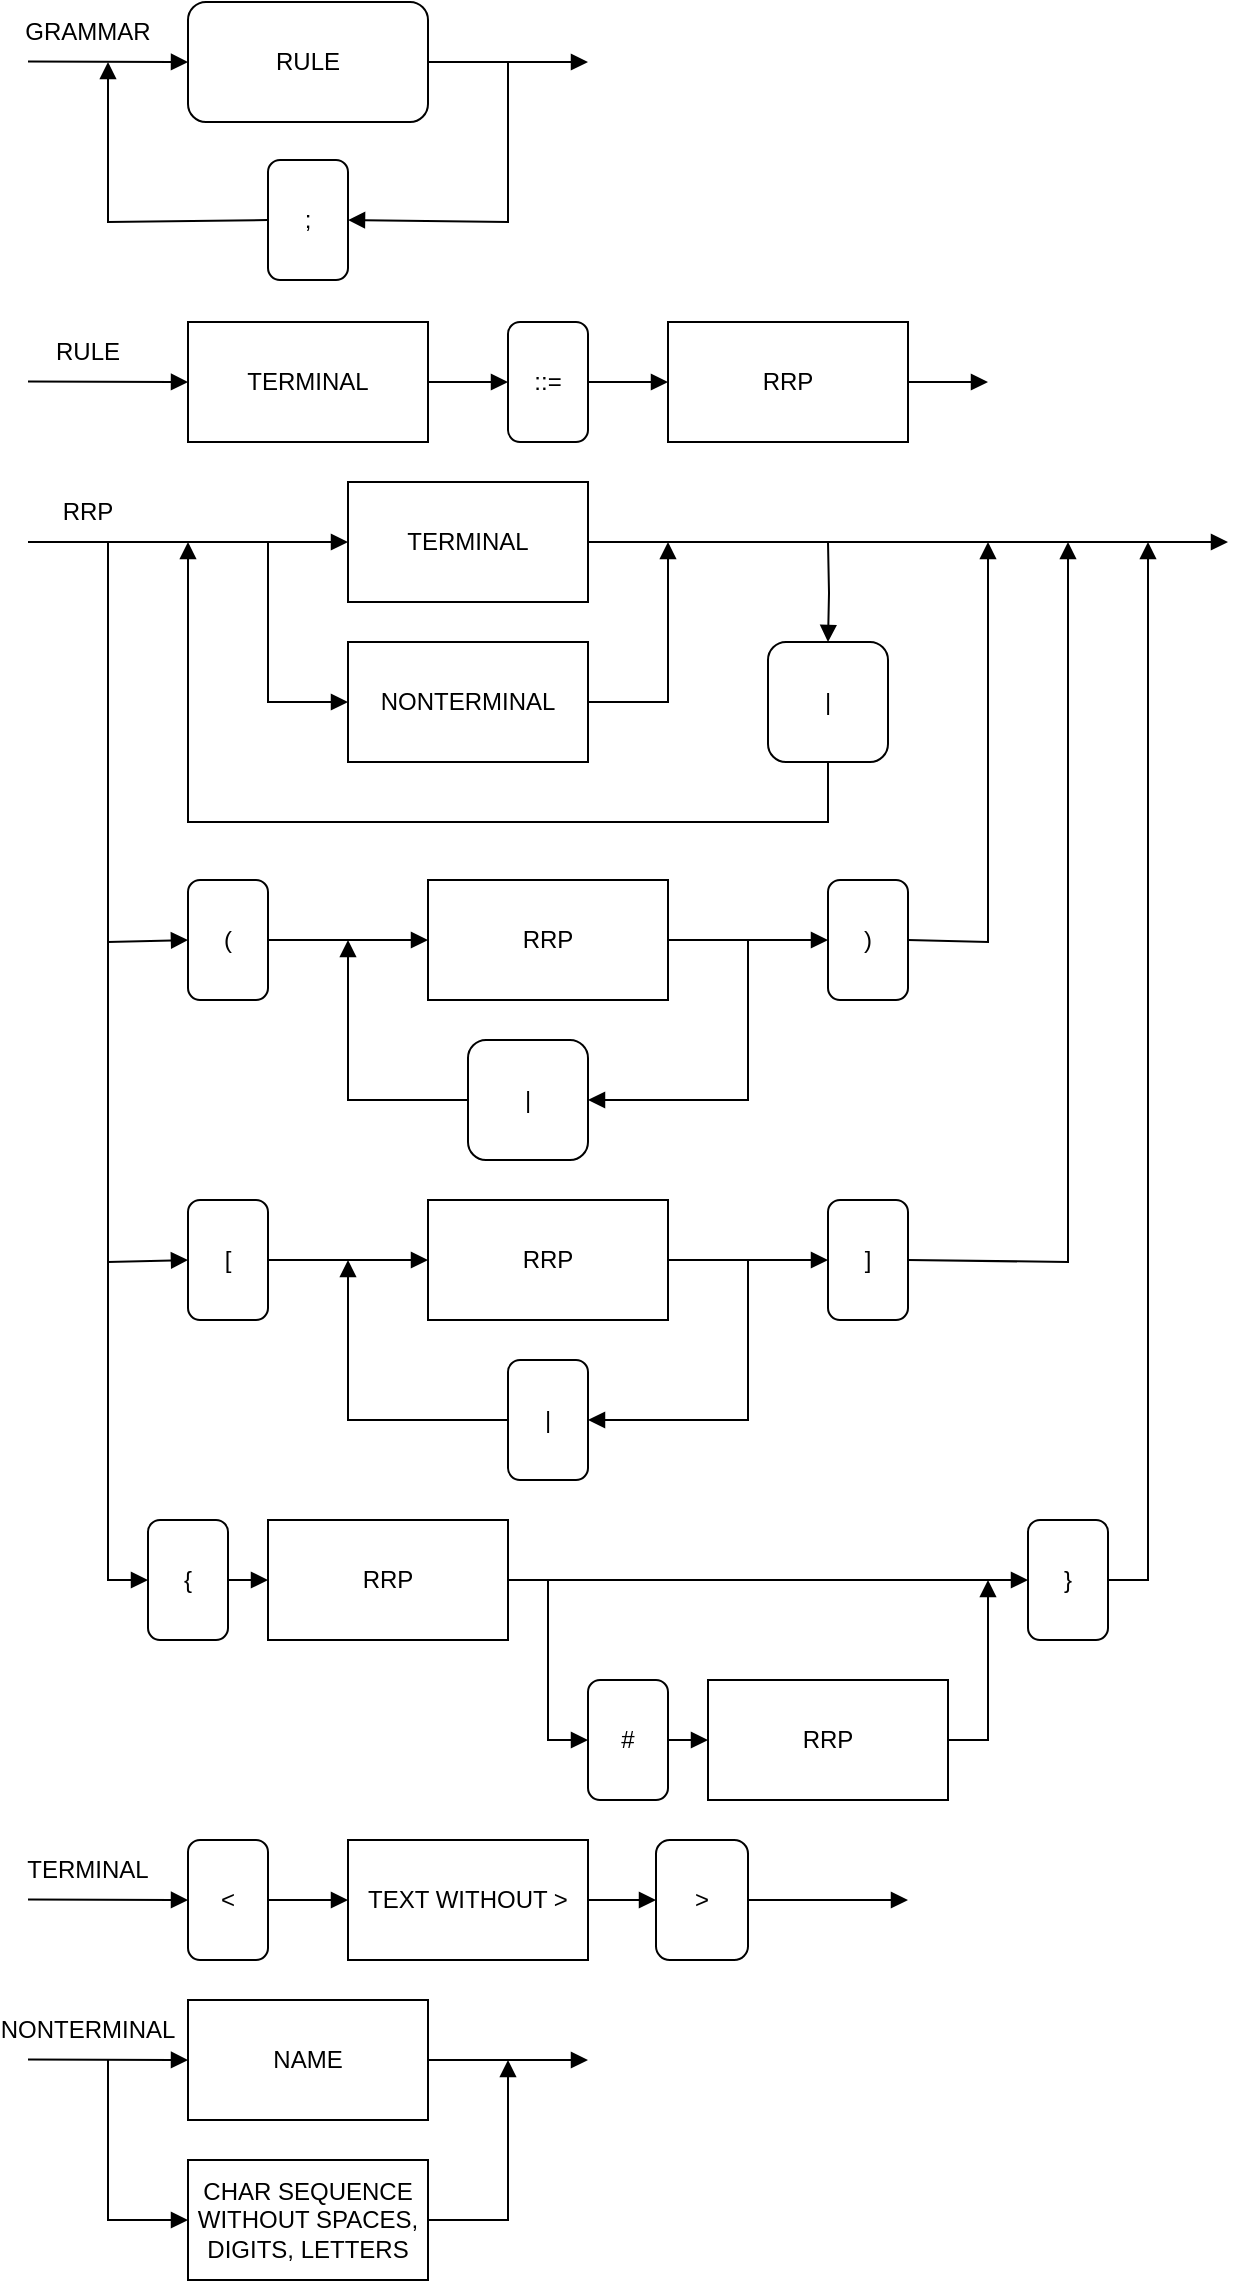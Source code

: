 <mxfile version="20.8.20" type="github">
  <diagram name="Страница 1" id="qNhFqZVVRsYE3jFUORQy">
    <mxGraphModel dx="1434" dy="788" grid="1" gridSize="10" guides="1" tooltips="1" connect="1" arrows="1" fold="1" page="1" pageScale="1" pageWidth="827" pageHeight="1169" math="0" shadow="0">
      <root>
        <mxCell id="0" />
        <mxCell id="1" parent="0" />
        <mxCell id="5MP9on7kLRXi6ePTYMJ1-1" value="RULE" style="rounded=1;whiteSpace=wrap;html=1;fillColor=none;" parent="1" vertex="1">
          <mxGeometry x="120" y="170" width="120" height="60" as="geometry" />
        </mxCell>
        <mxCell id="5MP9on7kLRXi6ePTYMJ1-2" value=";" style="rounded=1;whiteSpace=wrap;html=1;fillColor=none;" parent="1" vertex="1">
          <mxGeometry x="160" y="249" width="40" height="60" as="geometry" />
        </mxCell>
        <mxCell id="5MP9on7kLRXi6ePTYMJ1-4" value="" style="endArrow=block;endFill=1;html=1;rounded=0;" parent="1" edge="1">
          <mxGeometry width="160" relative="1" as="geometry">
            <mxPoint x="240" y="200" as="sourcePoint" />
            <mxPoint x="320" y="200" as="targetPoint" />
          </mxGeometry>
        </mxCell>
        <mxCell id="5MP9on7kLRXi6ePTYMJ1-6" value="" style="endArrow=block;endFill=1;html=1;rounded=0;entryX=0;entryY=0.5;entryDx=0;entryDy=0;" parent="1" target="5MP9on7kLRXi6ePTYMJ1-1" edge="1">
          <mxGeometry width="160" relative="1" as="geometry">
            <mxPoint x="40" y="199.71" as="sourcePoint" />
            <mxPoint x="120" y="200" as="targetPoint" />
          </mxGeometry>
        </mxCell>
        <mxCell id="5MP9on7kLRXi6ePTYMJ1-7" value="" style="endArrow=block;endFill=1;html=1;rounded=0;entryX=1;entryY=0.5;entryDx=0;entryDy=0;" parent="1" target="5MP9on7kLRXi6ePTYMJ1-2" edge="1">
          <mxGeometry width="160" relative="1" as="geometry">
            <mxPoint x="280" y="200" as="sourcePoint" />
            <mxPoint x="200" y="280.0" as="targetPoint" />
            <Array as="points">
              <mxPoint x="280" y="280" />
            </Array>
          </mxGeometry>
        </mxCell>
        <mxCell id="5MP9on7kLRXi6ePTYMJ1-8" value="" style="endArrow=block;endFill=1;html=1;rounded=0;exitX=0;exitY=0.5;exitDx=0;exitDy=0;" parent="1" source="5MP9on7kLRXi6ePTYMJ1-2" edge="1">
          <mxGeometry width="160" relative="1" as="geometry">
            <mxPoint x="160" y="280.0" as="sourcePoint" />
            <mxPoint x="80" y="200" as="targetPoint" />
            <Array as="points">
              <mxPoint x="80" y="280" />
            </Array>
          </mxGeometry>
        </mxCell>
        <mxCell id="5MP9on7kLRXi6ePTYMJ1-10" value="GRAMMAR" style="text;html=1;strokeColor=none;fillColor=none;align=center;verticalAlign=middle;whiteSpace=wrap;rounded=0;" parent="1" vertex="1">
          <mxGeometry x="40" y="170" width="60" height="30" as="geometry" />
        </mxCell>
        <mxCell id="5MP9on7kLRXi6ePTYMJ1-11" value="TERMINAL" style="rounded=0;whiteSpace=wrap;html=1;fillColor=none;" parent="1" vertex="1">
          <mxGeometry x="120" y="330" width="120" height="60" as="geometry" />
        </mxCell>
        <mxCell id="5MP9on7kLRXi6ePTYMJ1-14" value="" style="endArrow=block;endFill=1;html=1;rounded=0;entryX=0;entryY=0.5;entryDx=0;entryDy=0;" parent="1" target="5MP9on7kLRXi6ePTYMJ1-11" edge="1">
          <mxGeometry width="160" relative="1" as="geometry">
            <mxPoint x="40" y="359.71" as="sourcePoint" />
            <mxPoint x="120" y="360" as="targetPoint" />
          </mxGeometry>
        </mxCell>
        <mxCell id="5MP9on7kLRXi6ePTYMJ1-17" value="RULE" style="text;html=1;strokeColor=none;fillColor=none;align=center;verticalAlign=middle;whiteSpace=wrap;rounded=0;" parent="1" vertex="1">
          <mxGeometry x="40" y="330" width="60" height="30" as="geometry" />
        </mxCell>
        <mxCell id="5MP9on7kLRXi6ePTYMJ1-27" value="" style="edgeStyle=orthogonalEdgeStyle;rounded=0;orthogonalLoop=1;jettySize=auto;html=1;endArrow=block;endFill=1;" parent="1" source="5MP9on7kLRXi6ePTYMJ1-21" target="5MP9on7kLRXi6ePTYMJ1-24" edge="1">
          <mxGeometry relative="1" as="geometry" />
        </mxCell>
        <mxCell id="5MP9on7kLRXi6ePTYMJ1-21" value="::=" style="rounded=1;whiteSpace=wrap;html=1;fillColor=none;" parent="1" vertex="1">
          <mxGeometry x="280" y="330" width="40" height="60" as="geometry" />
        </mxCell>
        <mxCell id="5MP9on7kLRXi6ePTYMJ1-22" value="" style="endArrow=block;endFill=1;html=1;rounded=0;exitX=1;exitY=0.5;exitDx=0;exitDy=0;" parent="1" source="5MP9on7kLRXi6ePTYMJ1-11" target="5MP9on7kLRXi6ePTYMJ1-21" edge="1">
          <mxGeometry width="160" relative="1" as="geometry">
            <mxPoint x="250" y="170" as="sourcePoint" />
            <mxPoint x="330" y="170" as="targetPoint" />
          </mxGeometry>
        </mxCell>
        <mxCell id="5MP9on7kLRXi6ePTYMJ1-24" value="RRP" style="rounded=0;whiteSpace=wrap;html=1;fillColor=none;" parent="1" vertex="1">
          <mxGeometry x="360" y="330" width="120" height="60" as="geometry" />
        </mxCell>
        <mxCell id="5MP9on7kLRXi6ePTYMJ1-28" value="" style="edgeStyle=orthogonalEdgeStyle;rounded=0;orthogonalLoop=1;jettySize=auto;html=1;endArrow=block;endFill=1;exitX=1;exitY=0.5;exitDx=0;exitDy=0;" parent="1" source="5MP9on7kLRXi6ePTYMJ1-24" edge="1">
          <mxGeometry relative="1" as="geometry">
            <mxPoint x="410" y="370" as="sourcePoint" />
            <mxPoint x="520" y="360" as="targetPoint" />
          </mxGeometry>
        </mxCell>
        <mxCell id="5MP9on7kLRXi6ePTYMJ1-29" value="TERMINAL" style="rounded=0;whiteSpace=wrap;html=1;fillColor=none;" parent="1" vertex="1">
          <mxGeometry x="200" y="410" width="120" height="60" as="geometry" />
        </mxCell>
        <mxCell id="5MP9on7kLRXi6ePTYMJ1-30" value="" style="endArrow=block;endFill=1;html=1;rounded=0;entryX=0;entryY=0.5;entryDx=0;entryDy=0;" parent="1" target="5MP9on7kLRXi6ePTYMJ1-29" edge="1">
          <mxGeometry width="160" relative="1" as="geometry">
            <mxPoint x="40" y="440" as="sourcePoint" />
            <mxPoint x="160" y="440" as="targetPoint" />
          </mxGeometry>
        </mxCell>
        <mxCell id="5MP9on7kLRXi6ePTYMJ1-31" value="RRP" style="text;html=1;strokeColor=none;fillColor=none;align=center;verticalAlign=middle;whiteSpace=wrap;rounded=0;" parent="1" vertex="1">
          <mxGeometry x="40" y="410" width="60" height="30" as="geometry" />
        </mxCell>
        <mxCell id="5MP9on7kLRXi6ePTYMJ1-33" value="NONTERMINAL" style="rounded=0;whiteSpace=wrap;html=1;fillColor=none;" parent="1" vertex="1">
          <mxGeometry x="200" y="490" width="120" height="60" as="geometry" />
        </mxCell>
        <mxCell id="5MP9on7kLRXi6ePTYMJ1-34" value="" style="endArrow=block;endFill=1;html=1;rounded=0;entryX=0;entryY=0.5;entryDx=0;entryDy=0;" parent="1" target="5MP9on7kLRXi6ePTYMJ1-33" edge="1">
          <mxGeometry width="160" relative="1" as="geometry">
            <mxPoint x="160" y="440" as="sourcePoint" />
            <mxPoint x="210" y="450" as="targetPoint" />
            <Array as="points">
              <mxPoint x="160" y="520" />
            </Array>
          </mxGeometry>
        </mxCell>
        <mxCell id="5MP9on7kLRXi6ePTYMJ1-38" value="" style="endArrow=block;endFill=1;html=1;rounded=0;exitX=1;exitY=0.5;exitDx=0;exitDy=0;" parent="1" source="5MP9on7kLRXi6ePTYMJ1-29" edge="1">
          <mxGeometry width="160" relative="1" as="geometry">
            <mxPoint x="414" y="440" as="sourcePoint" />
            <mxPoint x="640" y="440" as="targetPoint" />
          </mxGeometry>
        </mxCell>
        <mxCell id="5MP9on7kLRXi6ePTYMJ1-40" value="" style="endArrow=block;endFill=1;html=1;rounded=0;entryX=0;entryY=0.5;entryDx=0;entryDy=0;" parent="1" target="5MP9on7kLRXi6ePTYMJ1-76" edge="1">
          <mxGeometry width="160" relative="1" as="geometry">
            <mxPoint x="80" y="440" as="sourcePoint" />
            <mxPoint x="130" y="600" as="targetPoint" />
            <Array as="points">
              <mxPoint x="80" y="640" />
            </Array>
          </mxGeometry>
        </mxCell>
        <mxCell id="5MP9on7kLRXi6ePTYMJ1-41" value="RRP" style="rounded=0;whiteSpace=wrap;html=1;fillColor=none;" parent="1" vertex="1">
          <mxGeometry x="240" y="609" width="120" height="60" as="geometry" />
        </mxCell>
        <mxCell id="5MP9on7kLRXi6ePTYMJ1-42" value="" style="endArrow=block;endFill=1;html=1;rounded=0;exitX=1;exitY=0.5;exitDx=0;exitDy=0;" parent="1" source="5MP9on7kLRXi6ePTYMJ1-77" edge="1">
          <mxGeometry width="160" relative="1" as="geometry">
            <mxPoint x="540" y="600" as="sourcePoint" />
            <mxPoint x="520" y="440" as="targetPoint" />
            <Array as="points">
              <mxPoint x="520" y="640" />
            </Array>
          </mxGeometry>
        </mxCell>
        <mxCell id="5MP9on7kLRXi6ePTYMJ1-43" value="" style="endArrow=block;endFill=1;html=1;rounded=0;entryX=1;entryY=0.5;entryDx=0;entryDy=0;exitX=1;exitY=0.5;exitDx=0;exitDy=0;" parent="1" source="5MP9on7kLRXi6ePTYMJ1-41" target="5MP9on7kLRXi6ePTYMJ1-44" edge="1">
          <mxGeometry width="160" relative="1" as="geometry">
            <mxPoint x="540" y="639" as="sourcePoint" />
            <mxPoint x="410" y="439" as="targetPoint" />
            <Array as="points">
              <mxPoint x="400" y="639" />
              <mxPoint x="400" y="719" />
            </Array>
          </mxGeometry>
        </mxCell>
        <mxCell id="5MP9on7kLRXi6ePTYMJ1-44" value="|" style="rounded=1;whiteSpace=wrap;html=1;fillColor=none;" parent="1" vertex="1">
          <mxGeometry x="260" y="689" width="60" height="60" as="geometry" />
        </mxCell>
        <mxCell id="5MP9on7kLRXi6ePTYMJ1-46" value="" style="endArrow=block;endFill=1;html=1;rounded=0;exitX=0;exitY=0.5;exitDx=0;exitDy=0;" parent="1" source="5MP9on7kLRXi6ePTYMJ1-44" edge="1">
          <mxGeometry width="160" relative="1" as="geometry">
            <mxPoint x="170" y="439" as="sourcePoint" />
            <mxPoint x="200" y="639" as="targetPoint" />
            <Array as="points">
              <mxPoint x="200" y="719" />
            </Array>
          </mxGeometry>
        </mxCell>
        <mxCell id="5MP9on7kLRXi6ePTYMJ1-47" value="" style="endArrow=block;endFill=1;html=1;rounded=0;entryX=0;entryY=0.5;entryDx=0;entryDy=0;" parent="1" target="5MP9on7kLRXi6ePTYMJ1-48" edge="1">
          <mxGeometry width="160" relative="1" as="geometry">
            <mxPoint x="80" y="440" as="sourcePoint" />
            <mxPoint x="120" y="800" as="targetPoint" />
            <Array as="points">
              <mxPoint x="80" y="800" />
            </Array>
          </mxGeometry>
        </mxCell>
        <mxCell id="5MP9on7kLRXi6ePTYMJ1-48" value="[" style="rounded=1;whiteSpace=wrap;html=1;fillColor=none;" parent="1" vertex="1">
          <mxGeometry x="120" y="769" width="40" height="60" as="geometry" />
        </mxCell>
        <mxCell id="5MP9on7kLRXi6ePTYMJ1-49" value="RRP" style="rounded=0;whiteSpace=wrap;html=1;fillColor=none;" parent="1" vertex="1">
          <mxGeometry x="240" y="769" width="120" height="60" as="geometry" />
        </mxCell>
        <mxCell id="5MP9on7kLRXi6ePTYMJ1-54" value="" style="endArrow=block;endFill=1;html=1;rounded=0;entryX=0;entryY=0.5;entryDx=0;entryDy=0;exitX=1;exitY=0.5;exitDx=0;exitDy=0;" parent="1" source="5MP9on7kLRXi6ePTYMJ1-48" target="5MP9on7kLRXi6ePTYMJ1-49" edge="1">
          <mxGeometry width="160" relative="1" as="geometry">
            <mxPoint x="240" y="799" as="sourcePoint" />
            <mxPoint x="280" y="798.71" as="targetPoint" />
          </mxGeometry>
        </mxCell>
        <mxCell id="5MP9on7kLRXi6ePTYMJ1-55" value="]" style="rounded=1;whiteSpace=wrap;html=1;fillColor=none;" parent="1" vertex="1">
          <mxGeometry x="440" y="769" width="40" height="60" as="geometry" />
        </mxCell>
        <mxCell id="5MP9on7kLRXi6ePTYMJ1-56" value="" style="endArrow=block;endFill=1;html=1;rounded=0;entryX=0;entryY=0.5;entryDx=0;entryDy=0;exitX=1;exitY=0.5;exitDx=0;exitDy=0;" parent="1" source="5MP9on7kLRXi6ePTYMJ1-49" target="5MP9on7kLRXi6ePTYMJ1-55" edge="1">
          <mxGeometry width="160" relative="1" as="geometry">
            <mxPoint x="400" y="799" as="sourcePoint" />
            <mxPoint x="440" y="798.71" as="targetPoint" />
          </mxGeometry>
        </mxCell>
        <mxCell id="5MP9on7kLRXi6ePTYMJ1-57" value="|" style="rounded=1;whiteSpace=wrap;html=1;fillColor=none;" parent="1" vertex="1">
          <mxGeometry x="280" y="849" width="40" height="60" as="geometry" />
        </mxCell>
        <mxCell id="5MP9on7kLRXi6ePTYMJ1-58" value="" style="endArrow=block;endFill=1;html=1;rounded=0;exitX=0;exitY=0.5;exitDx=0;exitDy=0;" parent="1" edge="1">
          <mxGeometry width="160" relative="1" as="geometry">
            <mxPoint x="280" y="879" as="sourcePoint" />
            <mxPoint x="200" y="799" as="targetPoint" />
            <Array as="points">
              <mxPoint x="200" y="879" />
            </Array>
          </mxGeometry>
        </mxCell>
        <mxCell id="5MP9on7kLRXi6ePTYMJ1-59" value="" style="endArrow=block;endFill=1;html=1;rounded=0;entryX=1;entryY=0.5;entryDx=0;entryDy=0;" parent="1" target="5MP9on7kLRXi6ePTYMJ1-57" edge="1">
          <mxGeometry width="160" relative="1" as="geometry">
            <mxPoint x="400" y="799" as="sourcePoint" />
            <mxPoint x="270" y="809" as="targetPoint" />
            <Array as="points">
              <mxPoint x="400" y="879" />
            </Array>
          </mxGeometry>
        </mxCell>
        <mxCell id="5MP9on7kLRXi6ePTYMJ1-60" value="" style="endArrow=block;endFill=1;html=1;rounded=0;exitX=1;exitY=0.5;exitDx=0;exitDy=0;" parent="1" source="5MP9on7kLRXi6ePTYMJ1-55" edge="1">
          <mxGeometry width="160" relative="1" as="geometry">
            <mxPoint x="560" y="799.71" as="sourcePoint" />
            <mxPoint x="560" y="440" as="targetPoint" />
            <Array as="points">
              <mxPoint x="560" y="800" />
            </Array>
          </mxGeometry>
        </mxCell>
        <mxCell id="5MP9on7kLRXi6ePTYMJ1-61" value="" style="endArrow=block;endFill=1;html=1;rounded=0;exitX=1;exitY=0.5;exitDx=0;exitDy=0;" parent="1" source="5MP9on7kLRXi6ePTYMJ1-33" edge="1">
          <mxGeometry width="160" relative="1" as="geometry">
            <mxPoint x="170" y="450" as="sourcePoint" />
            <mxPoint x="360" y="440" as="targetPoint" />
            <Array as="points">
              <mxPoint x="360" y="520" />
            </Array>
          </mxGeometry>
        </mxCell>
        <mxCell id="5MP9on7kLRXi6ePTYMJ1-62" value="" style="endArrow=block;endFill=1;html=1;rounded=0;entryX=0;entryY=0.5;entryDx=0;entryDy=0;" parent="1" target="5MP9on7kLRXi6ePTYMJ1-63" edge="1">
          <mxGeometry width="160" relative="1" as="geometry">
            <mxPoint x="80" y="440" as="sourcePoint" />
            <mxPoint x="100" y="920" as="targetPoint" />
            <Array as="points">
              <mxPoint x="80" y="959" />
            </Array>
          </mxGeometry>
        </mxCell>
        <mxCell id="5MP9on7kLRXi6ePTYMJ1-63" value="{" style="rounded=1;whiteSpace=wrap;html=1;fillColor=none;" parent="1" vertex="1">
          <mxGeometry x="100" y="929" width="40" height="60" as="geometry" />
        </mxCell>
        <mxCell id="5MP9on7kLRXi6ePTYMJ1-64" value="RRP" style="rounded=0;whiteSpace=wrap;html=1;fillColor=none;" parent="1" vertex="1">
          <mxGeometry x="160" y="929" width="120" height="60" as="geometry" />
        </mxCell>
        <mxCell id="5MP9on7kLRXi6ePTYMJ1-65" value="" style="endArrow=block;endFill=1;html=1;rounded=0;entryX=0;entryY=0.5;entryDx=0;entryDy=0;exitX=1;exitY=0.5;exitDx=0;exitDy=0;" parent="1" source="5MP9on7kLRXi6ePTYMJ1-63" target="5MP9on7kLRXi6ePTYMJ1-64" edge="1">
          <mxGeometry width="160" relative="1" as="geometry">
            <mxPoint x="240" y="959" as="sourcePoint" />
            <mxPoint x="280" y="958.71" as="targetPoint" />
          </mxGeometry>
        </mxCell>
        <mxCell id="5MP9on7kLRXi6ePTYMJ1-66" value="}" style="rounded=1;whiteSpace=wrap;html=1;fillColor=none;" parent="1" vertex="1">
          <mxGeometry x="540" y="929" width="40" height="60" as="geometry" />
        </mxCell>
        <mxCell id="5MP9on7kLRXi6ePTYMJ1-67" value="" style="endArrow=block;endFill=1;html=1;rounded=0;entryX=0;entryY=0.5;entryDx=0;entryDy=0;exitX=1;exitY=0.5;exitDx=0;exitDy=0;" parent="1" source="5MP9on7kLRXi6ePTYMJ1-64" target="5MP9on7kLRXi6ePTYMJ1-66" edge="1">
          <mxGeometry width="160" relative="1" as="geometry">
            <mxPoint x="400" y="959" as="sourcePoint" />
            <mxPoint x="440" y="958.71" as="targetPoint" />
          </mxGeometry>
        </mxCell>
        <mxCell id="5MP9on7kLRXi6ePTYMJ1-70" value="RRP" style="rounded=0;whiteSpace=wrap;html=1;fillColor=none;" parent="1" vertex="1">
          <mxGeometry x="380" y="1009" width="120" height="60" as="geometry" />
        </mxCell>
        <mxCell id="5MP9on7kLRXi6ePTYMJ1-71" value="" style="endArrow=block;endFill=1;html=1;rounded=0;exitX=1;exitY=0.5;exitDx=0;exitDy=0;" parent="1" source="5MP9on7kLRXi6ePTYMJ1-66" edge="1">
          <mxGeometry width="160" relative="1" as="geometry">
            <mxPoint x="700" y="920" as="sourcePoint" />
            <mxPoint x="600" y="440" as="targetPoint" />
            <Array as="points">
              <mxPoint x="600" y="959" />
            </Array>
          </mxGeometry>
        </mxCell>
        <mxCell id="5MP9on7kLRXi6ePTYMJ1-72" value="#" style="rounded=1;whiteSpace=wrap;html=1;fillColor=none;" parent="1" vertex="1">
          <mxGeometry x="320" y="1009" width="40" height="60" as="geometry" />
        </mxCell>
        <mxCell id="5MP9on7kLRXi6ePTYMJ1-76" value="(" style="rounded=1;whiteSpace=wrap;html=1;fillColor=none;" parent="1" vertex="1">
          <mxGeometry x="120" y="609" width="40" height="60" as="geometry" />
        </mxCell>
        <mxCell id="5MP9on7kLRXi6ePTYMJ1-77" value=")" style="rounded=1;whiteSpace=wrap;html=1;fillColor=none;" parent="1" vertex="1">
          <mxGeometry x="440" y="609" width="40" height="60" as="geometry" />
        </mxCell>
        <mxCell id="5MP9on7kLRXi6ePTYMJ1-79" value="" style="endArrow=block;endFill=1;html=1;rounded=0;entryX=0;entryY=0.5;entryDx=0;entryDy=0;exitX=1;exitY=0.5;exitDx=0;exitDy=0;" parent="1" source="5MP9on7kLRXi6ePTYMJ1-76" target="5MP9on7kLRXi6ePTYMJ1-41" edge="1">
          <mxGeometry width="160" relative="1" as="geometry">
            <mxPoint x="280" y="679" as="sourcePoint" />
            <mxPoint x="320" y="679" as="targetPoint" />
          </mxGeometry>
        </mxCell>
        <mxCell id="5MP9on7kLRXi6ePTYMJ1-80" value="" style="endArrow=block;endFill=1;html=1;rounded=0;entryX=0;entryY=0.5;entryDx=0;entryDy=0;exitX=1;exitY=0.5;exitDx=0;exitDy=0;" parent="1" source="5MP9on7kLRXi6ePTYMJ1-41" target="5MP9on7kLRXi6ePTYMJ1-77" edge="1">
          <mxGeometry width="160" relative="1" as="geometry">
            <mxPoint x="296" y="641" as="sourcePoint" />
            <mxPoint x="316" y="641" as="targetPoint" />
          </mxGeometry>
        </mxCell>
        <mxCell id="5MP9on7kLRXi6ePTYMJ1-82" value="" style="endArrow=block;endFill=1;html=1;rounded=0;entryX=0;entryY=0.5;entryDx=0;entryDy=0;exitX=1;exitY=0.5;exitDx=0;exitDy=0;" parent="1" source="5MP9on7kLRXi6ePTYMJ1-72" target="5MP9on7kLRXi6ePTYMJ1-70" edge="1">
          <mxGeometry width="160" relative="1" as="geometry">
            <mxPoint x="210" y="809" as="sourcePoint" />
            <mxPoint x="250" y="809" as="targetPoint" />
          </mxGeometry>
        </mxCell>
        <mxCell id="5MP9on7kLRXi6ePTYMJ1-83" value="" style="endArrow=block;endFill=1;html=1;rounded=0;exitX=1;exitY=0.5;exitDx=0;exitDy=0;entryX=0;entryY=0.5;entryDx=0;entryDy=0;" parent="1" source="5MP9on7kLRXi6ePTYMJ1-64" target="5MP9on7kLRXi6ePTYMJ1-72" edge="1">
          <mxGeometry width="160" relative="1" as="geometry">
            <mxPoint x="170" y="969" as="sourcePoint" />
            <mxPoint x="360" y="1039" as="targetPoint" />
            <Array as="points">
              <mxPoint x="300" y="959" />
              <mxPoint x="300" y="1039" />
            </Array>
          </mxGeometry>
        </mxCell>
        <mxCell id="5MP9on7kLRXi6ePTYMJ1-84" value="" style="endArrow=block;endFill=1;html=1;rounded=0;exitX=1;exitY=0.5;exitDx=0;exitDy=0;" parent="1" source="5MP9on7kLRXi6ePTYMJ1-70" edge="1">
          <mxGeometry width="160" relative="1" as="geometry">
            <mxPoint x="410" y="1049" as="sourcePoint" />
            <mxPoint x="520" y="959" as="targetPoint" />
            <Array as="points">
              <mxPoint x="520" y="1039" />
            </Array>
          </mxGeometry>
        </mxCell>
        <mxCell id="5MP9on7kLRXi6ePTYMJ1-85" value="&amp;lt;" style="rounded=1;whiteSpace=wrap;html=1;fillColor=none;" parent="1" vertex="1">
          <mxGeometry x="120" y="1089" width="40" height="60" as="geometry" />
        </mxCell>
        <mxCell id="5MP9on7kLRXi6ePTYMJ1-86" value="" style="endArrow=block;endFill=1;html=1;rounded=0;entryX=0;entryY=0.5;entryDx=0;entryDy=0;" parent="1" target="5MP9on7kLRXi6ePTYMJ1-85" edge="1">
          <mxGeometry width="160" relative="1" as="geometry">
            <mxPoint x="40" y="1118.71" as="sourcePoint" />
            <mxPoint x="120" y="1119" as="targetPoint" />
          </mxGeometry>
        </mxCell>
        <mxCell id="5MP9on7kLRXi6ePTYMJ1-87" value="TERMINAL" style="text;html=1;strokeColor=none;fillColor=none;align=center;verticalAlign=middle;whiteSpace=wrap;rounded=0;" parent="1" vertex="1">
          <mxGeometry x="40" y="1089" width="60" height="30" as="geometry" />
        </mxCell>
        <mxCell id="5MP9on7kLRXi6ePTYMJ1-88" value="" style="edgeStyle=orthogonalEdgeStyle;rounded=0;orthogonalLoop=1;jettySize=auto;html=1;endArrow=block;endFill=1;" parent="1" source="5MP9on7kLRXi6ePTYMJ1-89" target="5MP9on7kLRXi6ePTYMJ1-91" edge="1">
          <mxGeometry relative="1" as="geometry" />
        </mxCell>
        <mxCell id="5MP9on7kLRXi6ePTYMJ1-89" value="TEXT WITHOUT &amp;gt;" style="rounded=0;whiteSpace=wrap;html=1;fillColor=none;" parent="1" vertex="1">
          <mxGeometry x="200" y="1089" width="120" height="60" as="geometry" />
        </mxCell>
        <mxCell id="5MP9on7kLRXi6ePTYMJ1-90" value="" style="endArrow=block;endFill=1;html=1;rounded=0;exitX=1;exitY=0.5;exitDx=0;exitDy=0;" parent="1" source="5MP9on7kLRXi6ePTYMJ1-85" target="5MP9on7kLRXi6ePTYMJ1-89" edge="1">
          <mxGeometry width="160" relative="1" as="geometry">
            <mxPoint x="250" y="929" as="sourcePoint" />
            <mxPoint x="330" y="929" as="targetPoint" />
          </mxGeometry>
        </mxCell>
        <mxCell id="5MP9on7kLRXi6ePTYMJ1-91" value="&amp;gt;" style="rounded=1;whiteSpace=wrap;html=1;fillColor=none;" parent="1" vertex="1">
          <mxGeometry x="354" y="1089" width="46" height="60" as="geometry" />
        </mxCell>
        <mxCell id="5MP9on7kLRXi6ePTYMJ1-92" value="" style="edgeStyle=orthogonalEdgeStyle;rounded=0;orthogonalLoop=1;jettySize=auto;html=1;endArrow=block;endFill=1;exitX=1;exitY=0.5;exitDx=0;exitDy=0;" parent="1" source="5MP9on7kLRXi6ePTYMJ1-91" edge="1">
          <mxGeometry relative="1" as="geometry">
            <mxPoint x="410" y="1129" as="sourcePoint" />
            <mxPoint x="480" y="1119" as="targetPoint" />
          </mxGeometry>
        </mxCell>
        <mxCell id="5MP9on7kLRXi6ePTYMJ1-94" value="" style="endArrow=block;endFill=1;html=1;rounded=0;entryX=0;entryY=0.5;entryDx=0;entryDy=0;" parent="1" target="5MP9on7kLRXi6ePTYMJ1-97" edge="1">
          <mxGeometry width="160" relative="1" as="geometry">
            <mxPoint x="40" y="1198.71" as="sourcePoint" />
            <mxPoint x="120" y="1199.0" as="targetPoint" />
          </mxGeometry>
        </mxCell>
        <mxCell id="5MP9on7kLRXi6ePTYMJ1-95" value="NONTERMINAL" style="text;html=1;strokeColor=none;fillColor=none;align=center;verticalAlign=middle;whiteSpace=wrap;rounded=0;" parent="1" vertex="1">
          <mxGeometry x="40" y="1169" width="60" height="30" as="geometry" />
        </mxCell>
        <mxCell id="5MP9on7kLRXi6ePTYMJ1-97" value="NAME" style="rounded=0;whiteSpace=wrap;html=1;fillColor=none;" parent="1" vertex="1">
          <mxGeometry x="120" y="1169" width="120" height="60" as="geometry" />
        </mxCell>
        <mxCell id="5MP9on7kLRXi6ePTYMJ1-100" value="" style="edgeStyle=orthogonalEdgeStyle;rounded=0;orthogonalLoop=1;jettySize=auto;html=1;endArrow=block;endFill=1;exitX=1;exitY=0.5;exitDx=0;exitDy=0;" parent="1" source="5MP9on7kLRXi6ePTYMJ1-97" edge="1">
          <mxGeometry relative="1" as="geometry">
            <mxPoint x="400" y="1199.0" as="sourcePoint" />
            <mxPoint x="320" y="1199" as="targetPoint" />
          </mxGeometry>
        </mxCell>
        <mxCell id="5MP9on7kLRXi6ePTYMJ1-101" value="CHAR SEQUENCE WITHOUT SPACES, DIGITS, LETTERS" style="rounded=0;whiteSpace=wrap;html=1;fillColor=none;" parent="1" vertex="1">
          <mxGeometry x="120" y="1249" width="120" height="60" as="geometry" />
        </mxCell>
        <mxCell id="5MP9on7kLRXi6ePTYMJ1-102" value="" style="endArrow=block;endFill=1;html=1;rounded=0;entryX=0;entryY=0.5;entryDx=0;entryDy=0;" parent="1" target="5MP9on7kLRXi6ePTYMJ1-101" edge="1">
          <mxGeometry width="160" relative="1" as="geometry">
            <mxPoint x="80" y="1199" as="sourcePoint" />
            <mxPoint x="170" y="1129" as="targetPoint" />
            <Array as="points">
              <mxPoint x="80" y="1279" />
            </Array>
          </mxGeometry>
        </mxCell>
        <mxCell id="5MP9on7kLRXi6ePTYMJ1-103" value="" style="endArrow=block;endFill=1;html=1;rounded=0;exitX=1;exitY=0.5;exitDx=0;exitDy=0;" parent="1" source="5MP9on7kLRXi6ePTYMJ1-101" edge="1">
          <mxGeometry width="160" relative="1" as="geometry">
            <mxPoint x="130" y="1209" as="sourcePoint" />
            <mxPoint x="280" y="1199" as="targetPoint" />
            <Array as="points">
              <mxPoint x="280" y="1279" />
            </Array>
          </mxGeometry>
        </mxCell>
        <mxCell id="x1TAo-HUrfApQlSHcTBA-2" value="|" style="rounded=1;whiteSpace=wrap;html=1;fillColor=none;" parent="1" vertex="1">
          <mxGeometry x="410" y="490" width="60" height="60" as="geometry" />
        </mxCell>
        <mxCell id="x1TAo-HUrfApQlSHcTBA-3" value="" style="edgeStyle=orthogonalEdgeStyle;rounded=0;orthogonalLoop=1;jettySize=auto;html=1;endArrow=block;endFill=1;entryX=0.5;entryY=0;entryDx=0;entryDy=0;" parent="1" target="x1TAo-HUrfApQlSHcTBA-2" edge="1">
          <mxGeometry relative="1" as="geometry">
            <mxPoint x="440" y="440" as="sourcePoint" />
            <mxPoint x="370" y="370" as="targetPoint" />
          </mxGeometry>
        </mxCell>
        <mxCell id="x1TAo-HUrfApQlSHcTBA-4" value="" style="edgeStyle=orthogonalEdgeStyle;rounded=0;orthogonalLoop=1;jettySize=auto;html=1;endArrow=block;endFill=1;exitX=0.5;exitY=1;exitDx=0;exitDy=0;" parent="1" source="x1TAo-HUrfApQlSHcTBA-2" edge="1">
          <mxGeometry relative="1" as="geometry">
            <mxPoint x="450" y="450" as="sourcePoint" />
            <mxPoint x="120" y="440" as="targetPoint" />
            <Array as="points">
              <mxPoint x="440" y="580" />
              <mxPoint x="120" y="580" />
            </Array>
          </mxGeometry>
        </mxCell>
      </root>
    </mxGraphModel>
  </diagram>
</mxfile>
